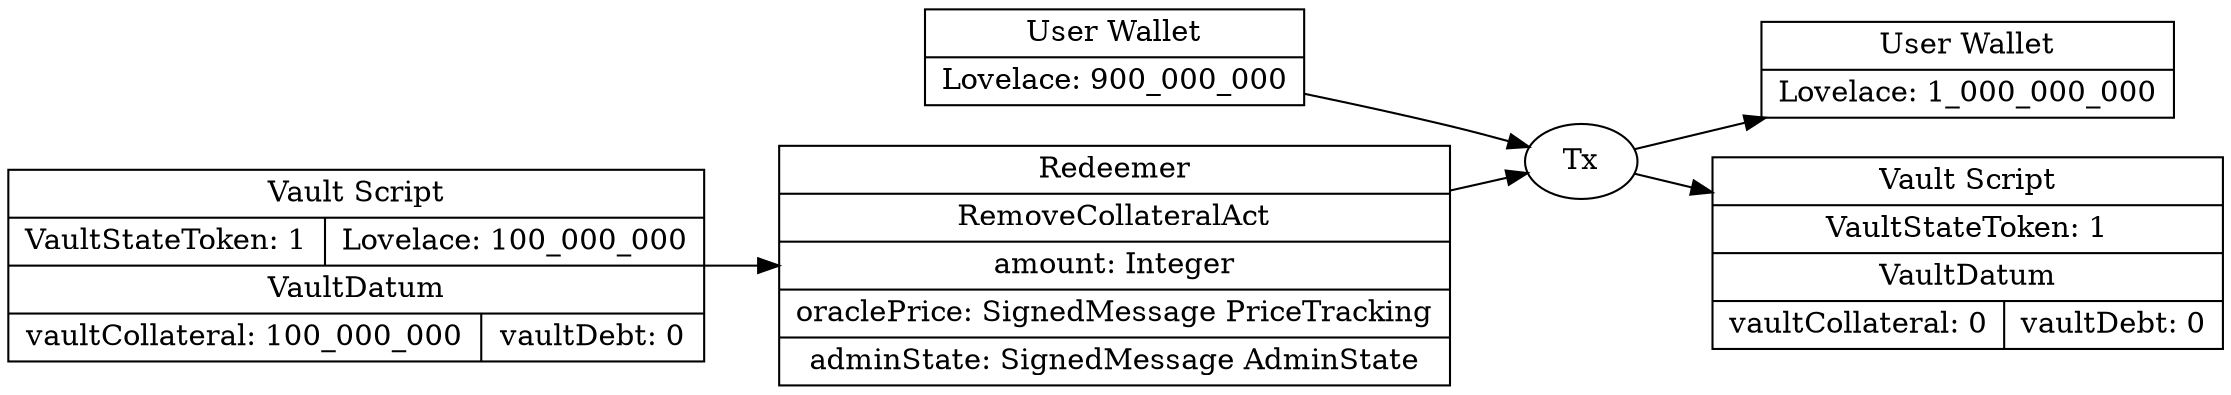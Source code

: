 digraph "withdrawCollateral" {
  rankdir = LR;

  wallet_in [shape=record,label="{{User Wallet | {Lovelace: 900_000_000}}}"];
  wallet_out [shape=record,label="{{User Wallet | {Lovelace: 1_000_000_000}}}"];

  vault_script_in
    [ shape=record
    , label=
        "{{ Vault Script
         | {VaultStateToken: 1 | Lovelace: 100_000_000}
         | VaultDatum
         | { vaultCollateral: 100_000_000
           | vaultDebt: 0
           }
         }}"
    ];
  vault_script_out
    [ shape=record
    , label=
        "{{ Vault Script
         | {VaultStateToken: 1}
         | VaultDatum
         | { vaultCollateral: 0
           | vaultDebt: 0
           }
         }}"
    ];

  redeemer 
    [ shape=record
    , label="{{Redeemer
             | RemoveCollateralAct
             | amount: Integer
             | oraclePrice: SignedMessage PriceTracking
             | adminState: SignedMessage AdminState
             }}"
    ];

  tx [label="Tx"];

  wallet_in -> tx ;
  vault_script_in -> redeemer;
  redeemer -> tx;
  tx -> wallet_out;
  tx -> vault_script_out;
}
